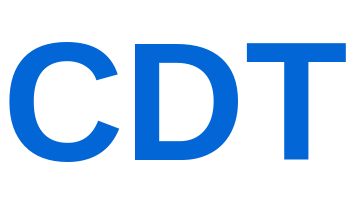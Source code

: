 <mxfile version="17.4.0" type="device"><diagram id="PhG695avlwBEQOBH99lE" name="Page-1"><mxGraphModel dx="1639" dy="1140" grid="1" gridSize="10" guides="1" tooltips="1" connect="1" arrows="1" fold="1" page="1" pageScale="1" pageWidth="850" pageHeight="1100" math="0" shadow="0"><root><mxCell id="0"/><mxCell id="1" parent="0"/><mxCell id="hl_csFvN5mSuzhDdjGZ8-1" value="CDT" style="text;strokeColor=none;fillColor=none;html=1;fontSize=84;fontStyle=1;verticalAlign=middle;align=center;fontColor=#0366D6;fontFamily=Helvetica;horizontal=1;spacing=0;" vertex="1" parent="1"><mxGeometry x="321.8" y="290" width="50" height="90" as="geometry"/></mxCell></root></mxGraphModel></diagram></mxfile>